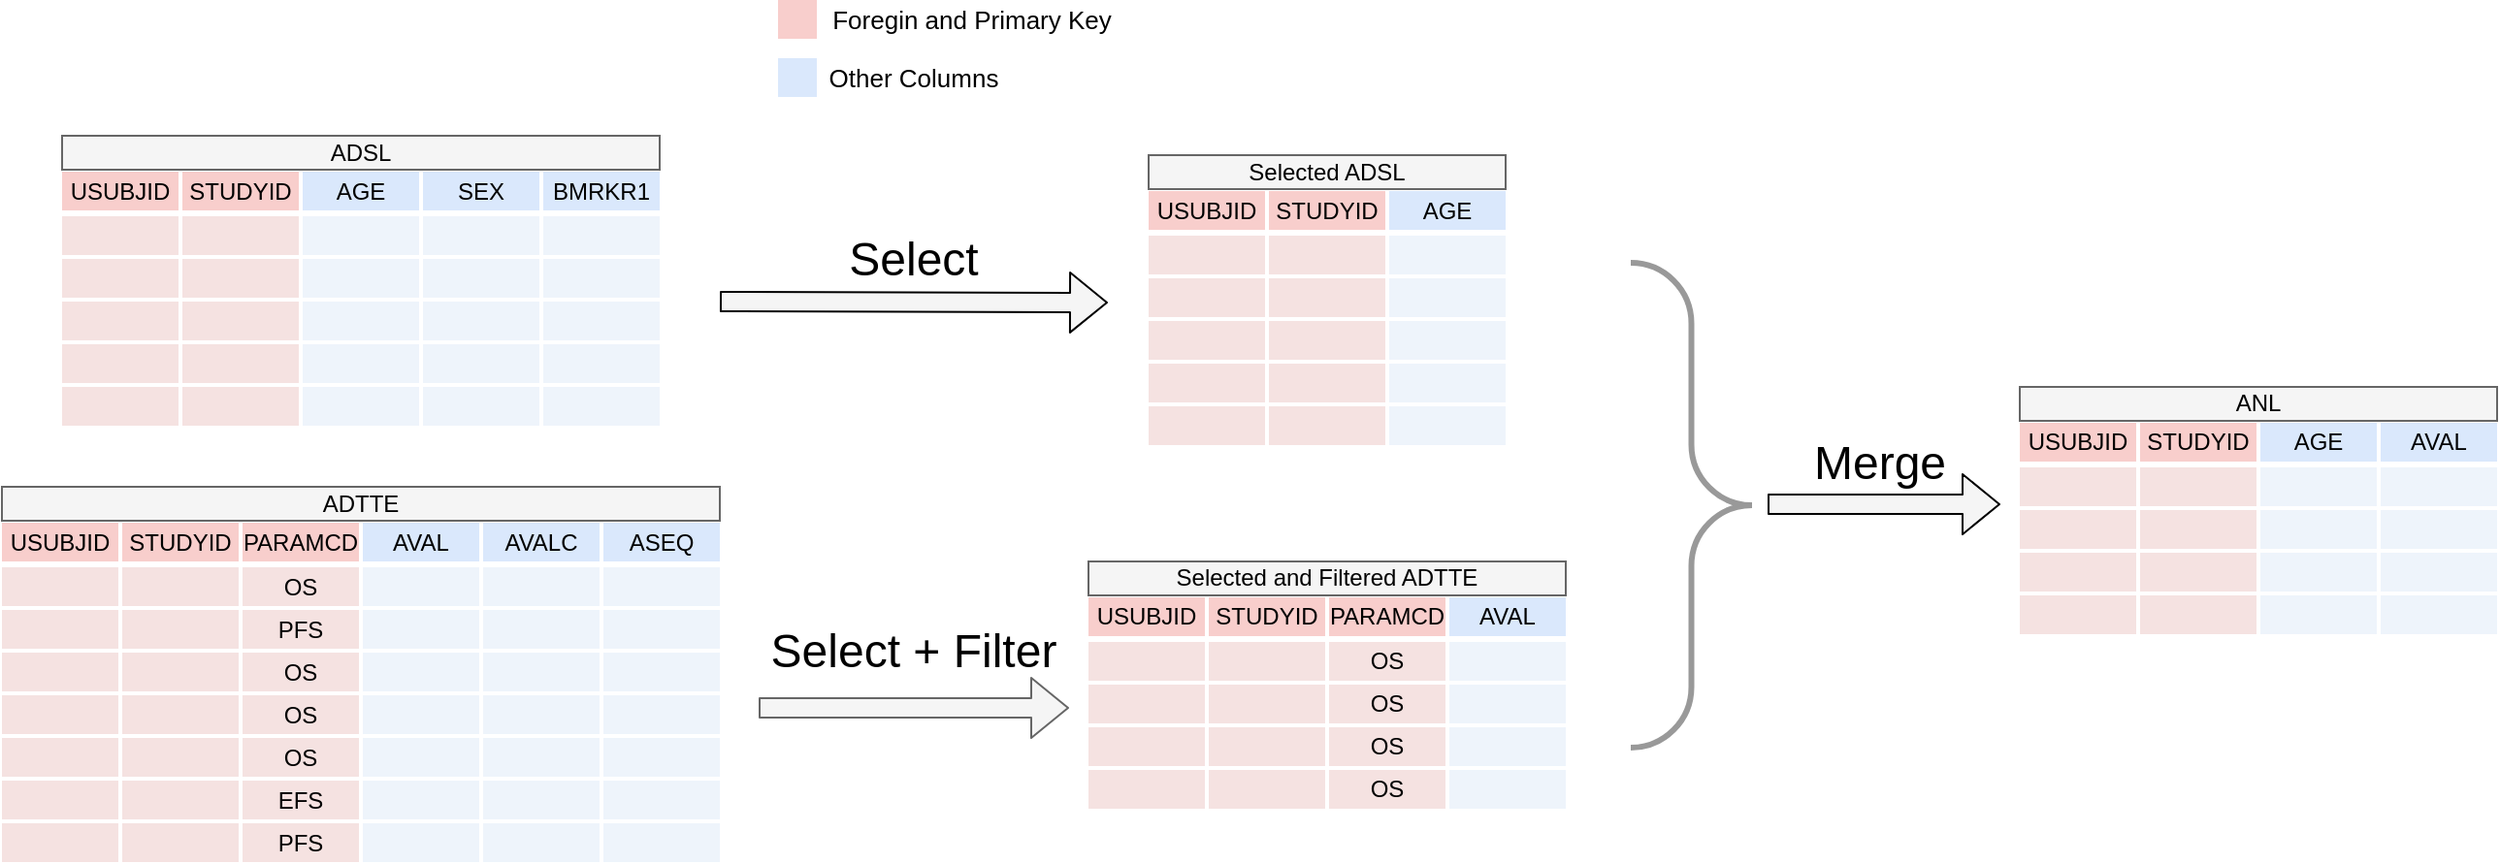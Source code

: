 <mxfile>
    <diagram name="Page-1" id="Af2CoAbSZcckCuTcOnmQ">
        <mxGraphModel dx="464" dy="546" grid="1" gridSize="10" guides="1" tooltips="1" connect="1" arrows="1" fold="1" page="1" pageScale="1" pageWidth="827" pageHeight="1169" math="0" shadow="0">
            <root>
                <mxCell id="0"/>
                <mxCell id="1" parent="0"/>
                <mxCell id="42" value="ADSL" style="rounded=0;whiteSpace=wrap;html=1;fillColor=#f5f5f5;strokeColor=#666666;fontColor=#000000;" parent="1" vertex="1">
                    <mxGeometry x="221" y="450" width="308" height="17.5" as="geometry"/>
                </mxCell>
                <mxCell id="57" value="USUBJID" style="rounded=0;whiteSpace=wrap;html=1;fillColor=#f8cecc;strokeColor=none;" vertex="1" parent="1">
                    <mxGeometry x="221" y="468.5" width="60" height="20" as="geometry"/>
                </mxCell>
                <mxCell id="61" value="STUDYID" style="rounded=0;whiteSpace=wrap;html=1;fillColor=#f8cecc;strokeColor=none;" vertex="1" parent="1">
                    <mxGeometry x="283" y="468.5" width="60" height="20" as="geometry"/>
                </mxCell>
                <mxCell id="62" value="AGE" style="rounded=0;whiteSpace=wrap;html=1;fillColor=#dae8fc;strokeColor=none;" vertex="1" parent="1">
                    <mxGeometry x="345" y="468.5" width="60" height="20" as="geometry"/>
                </mxCell>
                <mxCell id="63" value="SEX" style="rounded=0;whiteSpace=wrap;html=1;fillColor=#dae8fc;strokeColor=none;" vertex="1" parent="1">
                    <mxGeometry x="407" y="468.5" width="60" height="20" as="geometry"/>
                </mxCell>
                <mxCell id="64" value="BMRKR1" style="rounded=0;whiteSpace=wrap;html=1;fillColor=#dae8fc;strokeColor=none;" vertex="1" parent="1">
                    <mxGeometry x="469" y="468.5" width="60" height="20" as="geometry"/>
                </mxCell>
                <mxCell id="67" value="" style="rounded=0;whiteSpace=wrap;html=1;fillColor=#f5e2e1;strokeColor=none;" vertex="1" parent="1">
                    <mxGeometry x="221" y="491.5" width="60" height="20" as="geometry"/>
                </mxCell>
                <mxCell id="68" value="" style="rounded=0;whiteSpace=wrap;html=1;fillColor=#f5e2e1;strokeColor=none;" vertex="1" parent="1">
                    <mxGeometry x="283" y="491.5" width="60" height="20" as="geometry"/>
                </mxCell>
                <mxCell id="69" value="" style="rounded=0;whiteSpace=wrap;html=1;fillColor=#eef4fb;strokeColor=none;" vertex="1" parent="1">
                    <mxGeometry x="345" y="491.5" width="60" height="20" as="geometry"/>
                </mxCell>
                <mxCell id="70" value="" style="rounded=0;whiteSpace=wrap;html=1;fillColor=#eef4fb;strokeColor=none;" vertex="1" parent="1">
                    <mxGeometry x="407" y="491.5" width="60" height="20" as="geometry"/>
                </mxCell>
                <mxCell id="71" value="" style="rounded=0;whiteSpace=wrap;html=1;fillColor=#eef4fb;strokeColor=none;" vertex="1" parent="1">
                    <mxGeometry x="469" y="491.5" width="60" height="20" as="geometry"/>
                </mxCell>
                <mxCell id="72" value="" style="rounded=0;whiteSpace=wrap;html=1;fillColor=#f5e2e1;strokeColor=none;" vertex="1" parent="1">
                    <mxGeometry x="221" y="513.5" width="60" height="20" as="geometry"/>
                </mxCell>
                <mxCell id="73" value="" style="rounded=0;whiteSpace=wrap;html=1;fillColor=#f5e2e1;strokeColor=none;" vertex="1" parent="1">
                    <mxGeometry x="283" y="513.5" width="60" height="20" as="geometry"/>
                </mxCell>
                <mxCell id="74" value="" style="rounded=0;whiteSpace=wrap;html=1;fillColor=#eef4fb;strokeColor=none;" vertex="1" parent="1">
                    <mxGeometry x="345" y="513.5" width="60" height="20" as="geometry"/>
                </mxCell>
                <mxCell id="75" value="" style="rounded=0;whiteSpace=wrap;html=1;fillColor=#eef4fb;strokeColor=none;" vertex="1" parent="1">
                    <mxGeometry x="407" y="513.5" width="60" height="20" as="geometry"/>
                </mxCell>
                <mxCell id="76" value="" style="rounded=0;whiteSpace=wrap;html=1;fillColor=#eef4fb;strokeColor=none;" vertex="1" parent="1">
                    <mxGeometry x="469" y="513.5" width="60" height="20" as="geometry"/>
                </mxCell>
                <mxCell id="77" value="" style="rounded=0;whiteSpace=wrap;html=1;fillColor=#f5e2e1;strokeColor=none;" vertex="1" parent="1">
                    <mxGeometry x="221" y="535.5" width="60" height="20" as="geometry"/>
                </mxCell>
                <mxCell id="78" value="" style="rounded=0;whiteSpace=wrap;html=1;fillColor=#f5e2e1;strokeColor=none;" vertex="1" parent="1">
                    <mxGeometry x="283" y="535.5" width="60" height="20" as="geometry"/>
                </mxCell>
                <mxCell id="79" value="" style="rounded=0;whiteSpace=wrap;html=1;fillColor=#eef4fb;strokeColor=none;" vertex="1" parent="1">
                    <mxGeometry x="345" y="535.5" width="60" height="20" as="geometry"/>
                </mxCell>
                <mxCell id="80" value="" style="rounded=0;whiteSpace=wrap;html=1;fillColor=#eef4fb;strokeColor=none;" vertex="1" parent="1">
                    <mxGeometry x="407" y="535.5" width="60" height="20" as="geometry"/>
                </mxCell>
                <mxCell id="81" value="" style="rounded=0;whiteSpace=wrap;html=1;fillColor=#eef4fb;strokeColor=none;" vertex="1" parent="1">
                    <mxGeometry x="469" y="535.5" width="60" height="20" as="geometry"/>
                </mxCell>
                <mxCell id="82" value="" style="rounded=0;whiteSpace=wrap;html=1;fillColor=#f5e2e1;strokeColor=none;" vertex="1" parent="1">
                    <mxGeometry x="221" y="557.5" width="60" height="20" as="geometry"/>
                </mxCell>
                <mxCell id="83" value="" style="rounded=0;whiteSpace=wrap;html=1;fillColor=#f5e2e1;strokeColor=none;" vertex="1" parent="1">
                    <mxGeometry x="283" y="557.5" width="60" height="20" as="geometry"/>
                </mxCell>
                <mxCell id="84" value="" style="rounded=0;whiteSpace=wrap;html=1;fillColor=#eef4fb;strokeColor=none;" vertex="1" parent="1">
                    <mxGeometry x="345" y="557.5" width="60" height="20" as="geometry"/>
                </mxCell>
                <mxCell id="85" value="" style="rounded=0;whiteSpace=wrap;html=1;fillColor=#eef4fb;strokeColor=none;" vertex="1" parent="1">
                    <mxGeometry x="407" y="557.5" width="60" height="20" as="geometry"/>
                </mxCell>
                <mxCell id="86" value="" style="rounded=0;whiteSpace=wrap;html=1;fillColor=#eef4fb;strokeColor=none;" vertex="1" parent="1">
                    <mxGeometry x="469" y="557.5" width="60" height="20" as="geometry"/>
                </mxCell>
                <mxCell id="87" value="" style="rounded=0;whiteSpace=wrap;html=1;fillColor=#f5e2e1;strokeColor=none;" vertex="1" parent="1">
                    <mxGeometry x="221" y="579.5" width="60" height="20" as="geometry"/>
                </mxCell>
                <mxCell id="88" value="" style="rounded=0;whiteSpace=wrap;html=1;fillColor=#f5e2e1;strokeColor=none;" vertex="1" parent="1">
                    <mxGeometry x="283" y="579.5" width="60" height="20" as="geometry"/>
                </mxCell>
                <mxCell id="89" value="" style="rounded=0;whiteSpace=wrap;html=1;fillColor=#eef4fb;strokeColor=none;" vertex="1" parent="1">
                    <mxGeometry x="345" y="579.5" width="60" height="20" as="geometry"/>
                </mxCell>
                <mxCell id="90" value="" style="rounded=0;whiteSpace=wrap;html=1;fillColor=#eef4fb;strokeColor=none;" vertex="1" parent="1">
                    <mxGeometry x="407" y="579.5" width="60" height="20" as="geometry"/>
                </mxCell>
                <mxCell id="91" value="" style="rounded=0;whiteSpace=wrap;html=1;fillColor=#eef4fb;strokeColor=none;" vertex="1" parent="1">
                    <mxGeometry x="469" y="579.5" width="60" height="20" as="geometry"/>
                </mxCell>
                <mxCell id="113" value="" style="rounded=0;whiteSpace=wrap;html=1;fillColor=#f8cecc;strokeColor=none;fontSize=13;" vertex="1" parent="1">
                    <mxGeometry x="590" y="380" width="20" height="20" as="geometry"/>
                </mxCell>
                <mxCell id="115" value="" style="rounded=0;whiteSpace=wrap;html=1;fillColor=#dae8fc;strokeColor=none;fontSize=13;" vertex="1" parent="1">
                    <mxGeometry x="590" y="410" width="20" height="20" as="geometry"/>
                </mxCell>
                <mxCell id="116" value="&lt;font color=&quot;#000000&quot; style=&quot;font-size: 13px;&quot;&gt;Foregin and Primary Key&lt;/font&gt;" style="text;html=1;strokeColor=none;fillColor=none;align=center;verticalAlign=middle;whiteSpace=wrap;rounded=0;fontColor=#00ffff;fontSize=13;" vertex="1" parent="1">
                    <mxGeometry x="610" y="382.5" width="160" height="15" as="geometry"/>
                </mxCell>
                <mxCell id="117" value="&lt;font color=&quot;#000000&quot; style=&quot;font-size: 13px;&quot;&gt;Other Columns&lt;/font&gt;" style="text;html=1;strokeColor=none;fillColor=none;align=center;verticalAlign=middle;whiteSpace=wrap;rounded=0;fontColor=#00ffff;fontSize=13;" vertex="1" parent="1">
                    <mxGeometry x="615" y="412.5" width="90" height="15" as="geometry"/>
                </mxCell>
                <mxCell id="119" value="STUDYID" style="rounded=0;whiteSpace=wrap;html=1;fillColor=#f8cecc;strokeColor=none;" vertex="1" parent="1">
                    <mxGeometry x="252" y="649.5" width="60" height="20" as="geometry"/>
                </mxCell>
                <mxCell id="120" value="PARAMCD" style="rounded=0;whiteSpace=wrap;html=1;fillColor=#f8cecc;strokeColor=none;" vertex="1" parent="1">
                    <mxGeometry x="314" y="649.5" width="60" height="20" as="geometry"/>
                </mxCell>
                <mxCell id="121" value="AVAL" style="rounded=0;whiteSpace=wrap;html=1;fillColor=#dae8fc;strokeColor=none;" vertex="1" parent="1">
                    <mxGeometry x="376" y="649.5" width="60" height="20" as="geometry"/>
                </mxCell>
                <mxCell id="122" value="AVALC" style="rounded=0;whiteSpace=wrap;html=1;fillColor=#dae8fc;strokeColor=none;" vertex="1" parent="1">
                    <mxGeometry x="438" y="649.5" width="60" height="20" as="geometry"/>
                </mxCell>
                <mxCell id="123" value="ASEQ" style="rounded=0;whiteSpace=wrap;html=1;fillColor=#dae8fc;strokeColor=none;" vertex="1" parent="1">
                    <mxGeometry x="500" y="649.5" width="60" height="20" as="geometry"/>
                </mxCell>
                <mxCell id="124" value="" style="rounded=0;whiteSpace=wrap;html=1;fillColor=#f5e2e1;strokeColor=none;" vertex="1" parent="1">
                    <mxGeometry x="252" y="672.5" width="60" height="20" as="geometry"/>
                </mxCell>
                <mxCell id="125" value="OS" style="rounded=0;whiteSpace=wrap;html=1;fillColor=#f5e2e1;strokeColor=none;" vertex="1" parent="1">
                    <mxGeometry x="314" y="672.5" width="60" height="20" as="geometry"/>
                </mxCell>
                <mxCell id="126" value="" style="rounded=0;whiteSpace=wrap;html=1;fillColor=#eef4fb;strokeColor=none;" vertex="1" parent="1">
                    <mxGeometry x="376" y="672.5" width="60" height="20" as="geometry"/>
                </mxCell>
                <mxCell id="127" value="" style="rounded=0;whiteSpace=wrap;html=1;fillColor=#eef4fb;strokeColor=none;" vertex="1" parent="1">
                    <mxGeometry x="438" y="672.5" width="60" height="20" as="geometry"/>
                </mxCell>
                <mxCell id="128" value="" style="rounded=0;whiteSpace=wrap;html=1;fillColor=#eef4fb;strokeColor=none;" vertex="1" parent="1">
                    <mxGeometry x="500" y="672.5" width="60" height="20" as="geometry"/>
                </mxCell>
                <mxCell id="129" value="" style="rounded=0;whiteSpace=wrap;html=1;fillColor=#f5e2e1;strokeColor=none;" vertex="1" parent="1">
                    <mxGeometry x="252" y="694.5" width="60" height="20" as="geometry"/>
                </mxCell>
                <mxCell id="130" value="PFS" style="rounded=0;whiteSpace=wrap;html=1;fillColor=#f5e2e1;strokeColor=none;" vertex="1" parent="1">
                    <mxGeometry x="314" y="694.5" width="60" height="20" as="geometry"/>
                </mxCell>
                <mxCell id="131" value="" style="rounded=0;whiteSpace=wrap;html=1;fillColor=#eef4fb;strokeColor=none;" vertex="1" parent="1">
                    <mxGeometry x="376" y="694.5" width="60" height="20" as="geometry"/>
                </mxCell>
                <mxCell id="132" value="" style="rounded=0;whiteSpace=wrap;html=1;fillColor=#eef4fb;strokeColor=none;" vertex="1" parent="1">
                    <mxGeometry x="438" y="694.5" width="60" height="20" as="geometry"/>
                </mxCell>
                <mxCell id="133" value="" style="rounded=0;whiteSpace=wrap;html=1;fillColor=#eef4fb;strokeColor=none;" vertex="1" parent="1">
                    <mxGeometry x="500" y="694.5" width="60" height="20" as="geometry"/>
                </mxCell>
                <mxCell id="134" value="" style="rounded=0;whiteSpace=wrap;html=1;fillColor=#f5e2e1;strokeColor=none;" vertex="1" parent="1">
                    <mxGeometry x="252" y="716.5" width="60" height="20" as="geometry"/>
                </mxCell>
                <mxCell id="135" value="OS" style="rounded=0;whiteSpace=wrap;html=1;fillColor=#f5e2e1;strokeColor=none;" vertex="1" parent="1">
                    <mxGeometry x="314" y="716.5" width="60" height="20" as="geometry"/>
                </mxCell>
                <mxCell id="136" value="" style="rounded=0;whiteSpace=wrap;html=1;fillColor=#eef4fb;strokeColor=none;" vertex="1" parent="1">
                    <mxGeometry x="376" y="716.5" width="60" height="20" as="geometry"/>
                </mxCell>
                <mxCell id="137" value="" style="rounded=0;whiteSpace=wrap;html=1;fillColor=#eef4fb;strokeColor=none;" vertex="1" parent="1">
                    <mxGeometry x="438" y="716.5" width="60" height="20" as="geometry"/>
                </mxCell>
                <mxCell id="138" value="" style="rounded=0;whiteSpace=wrap;html=1;fillColor=#eef4fb;strokeColor=none;" vertex="1" parent="1">
                    <mxGeometry x="500" y="716.5" width="60" height="20" as="geometry"/>
                </mxCell>
                <mxCell id="139" value="" style="rounded=0;whiteSpace=wrap;html=1;fillColor=#f5e2e1;strokeColor=none;" vertex="1" parent="1">
                    <mxGeometry x="252" y="738.5" width="60" height="20" as="geometry"/>
                </mxCell>
                <mxCell id="140" value="OS" style="rounded=0;whiteSpace=wrap;html=1;fillColor=#f5e2e1;strokeColor=none;" vertex="1" parent="1">
                    <mxGeometry x="314" y="738.5" width="60" height="20" as="geometry"/>
                </mxCell>
                <mxCell id="141" value="" style="rounded=0;whiteSpace=wrap;html=1;fillColor=#eef4fb;strokeColor=none;" vertex="1" parent="1">
                    <mxGeometry x="376" y="738.5" width="60" height="20" as="geometry"/>
                </mxCell>
                <mxCell id="142" value="" style="rounded=0;whiteSpace=wrap;html=1;fillColor=#eef4fb;strokeColor=none;" vertex="1" parent="1">
                    <mxGeometry x="438" y="738.5" width="60" height="20" as="geometry"/>
                </mxCell>
                <mxCell id="143" value="" style="rounded=0;whiteSpace=wrap;html=1;fillColor=#eef4fb;strokeColor=none;" vertex="1" parent="1">
                    <mxGeometry x="500" y="738.5" width="60" height="20" as="geometry"/>
                </mxCell>
                <mxCell id="144" value="" style="rounded=0;whiteSpace=wrap;html=1;fillColor=#f5e2e1;strokeColor=none;" vertex="1" parent="1">
                    <mxGeometry x="252" y="760.5" width="60" height="20" as="geometry"/>
                </mxCell>
                <mxCell id="145" value="OS" style="rounded=0;whiteSpace=wrap;html=1;fillColor=#f5e2e1;strokeColor=none;" vertex="1" parent="1">
                    <mxGeometry x="314" y="760.5" width="60" height="20" as="geometry"/>
                </mxCell>
                <mxCell id="146" value="" style="rounded=0;whiteSpace=wrap;html=1;fillColor=#eef4fb;strokeColor=none;" vertex="1" parent="1">
                    <mxGeometry x="376" y="760.5" width="60" height="20" as="geometry"/>
                </mxCell>
                <mxCell id="147" value="" style="rounded=0;whiteSpace=wrap;html=1;fillColor=#eef4fb;strokeColor=none;" vertex="1" parent="1">
                    <mxGeometry x="438" y="760.5" width="60" height="20" as="geometry"/>
                </mxCell>
                <mxCell id="148" value="" style="rounded=0;whiteSpace=wrap;html=1;fillColor=#eef4fb;strokeColor=none;" vertex="1" parent="1">
                    <mxGeometry x="500" y="760.5" width="60" height="20" as="geometry"/>
                </mxCell>
                <mxCell id="149" value="" style="rounded=0;whiteSpace=wrap;html=1;fillColor=#f5e2e1;strokeColor=none;" vertex="1" parent="1">
                    <mxGeometry x="252" y="782.5" width="60" height="20" as="geometry"/>
                </mxCell>
                <mxCell id="150" value="EFS" style="rounded=0;whiteSpace=wrap;html=1;fillColor=#f5e2e1;strokeColor=none;" vertex="1" parent="1">
                    <mxGeometry x="314" y="782.5" width="60" height="20" as="geometry"/>
                </mxCell>
                <mxCell id="151" value="" style="rounded=0;whiteSpace=wrap;html=1;fillColor=#eef4fb;strokeColor=none;" vertex="1" parent="1">
                    <mxGeometry x="376" y="782.5" width="60" height="20" as="geometry"/>
                </mxCell>
                <mxCell id="152" value="" style="rounded=0;whiteSpace=wrap;html=1;fillColor=#eef4fb;strokeColor=none;" vertex="1" parent="1">
                    <mxGeometry x="438" y="782.5" width="60" height="20" as="geometry"/>
                </mxCell>
                <mxCell id="153" value="" style="rounded=0;whiteSpace=wrap;html=1;fillColor=#eef4fb;strokeColor=none;" vertex="1" parent="1">
                    <mxGeometry x="500" y="782.5" width="60" height="20" as="geometry"/>
                </mxCell>
                <mxCell id="154" value="" style="rounded=0;whiteSpace=wrap;html=1;fillColor=#f5e2e1;strokeColor=none;" vertex="1" parent="1">
                    <mxGeometry x="252" y="804.5" width="60" height="20" as="geometry"/>
                </mxCell>
                <mxCell id="155" value="PFS" style="rounded=0;whiteSpace=wrap;html=1;fillColor=#f5e2e1;strokeColor=none;" vertex="1" parent="1">
                    <mxGeometry x="314" y="804.5" width="60" height="20" as="geometry"/>
                </mxCell>
                <mxCell id="156" value="" style="rounded=0;whiteSpace=wrap;html=1;fillColor=#eef4fb;strokeColor=none;" vertex="1" parent="1">
                    <mxGeometry x="376" y="804.5" width="60" height="20" as="geometry"/>
                </mxCell>
                <mxCell id="157" value="" style="rounded=0;whiteSpace=wrap;html=1;fillColor=#eef4fb;strokeColor=none;" vertex="1" parent="1">
                    <mxGeometry x="438" y="804.5" width="60" height="20" as="geometry"/>
                </mxCell>
                <mxCell id="158" value="" style="rounded=0;whiteSpace=wrap;html=1;fillColor=#eef4fb;strokeColor=none;" vertex="1" parent="1">
                    <mxGeometry x="500" y="804.5" width="60" height="20" as="geometry"/>
                </mxCell>
                <mxCell id="169" value="USUBJID" style="rounded=0;whiteSpace=wrap;html=1;fillColor=#f8cecc;strokeColor=none;" vertex="1" parent="1">
                    <mxGeometry x="190" y="649.5" width="60" height="20" as="geometry"/>
                </mxCell>
                <mxCell id="170" value="" style="rounded=0;whiteSpace=wrap;html=1;fillColor=#f5e2e1;strokeColor=none;" vertex="1" parent="1">
                    <mxGeometry x="190" y="672.5" width="60" height="20" as="geometry"/>
                </mxCell>
                <mxCell id="171" value="" style="rounded=0;whiteSpace=wrap;html=1;fillColor=#f5e2e1;strokeColor=none;" vertex="1" parent="1">
                    <mxGeometry x="190" y="694.5" width="60" height="20" as="geometry"/>
                </mxCell>
                <mxCell id="172" value="" style="rounded=0;whiteSpace=wrap;html=1;fillColor=#f5e2e1;strokeColor=none;" vertex="1" parent="1">
                    <mxGeometry x="190" y="716.5" width="60" height="20" as="geometry"/>
                </mxCell>
                <mxCell id="173" value="" style="rounded=0;whiteSpace=wrap;html=1;fillColor=#f5e2e1;strokeColor=none;" vertex="1" parent="1">
                    <mxGeometry x="190" y="738.5" width="60" height="20" as="geometry"/>
                </mxCell>
                <mxCell id="174" value="" style="rounded=0;whiteSpace=wrap;html=1;fillColor=#f5e2e1;strokeColor=none;" vertex="1" parent="1">
                    <mxGeometry x="190" y="760.5" width="60" height="20" as="geometry"/>
                </mxCell>
                <mxCell id="175" value="" style="rounded=0;whiteSpace=wrap;html=1;fillColor=#f5e2e1;strokeColor=none;" vertex="1" parent="1">
                    <mxGeometry x="190" y="782.5" width="60" height="20" as="geometry"/>
                </mxCell>
                <mxCell id="176" value="" style="rounded=0;whiteSpace=wrap;html=1;fillColor=#f5e2e1;strokeColor=none;" vertex="1" parent="1">
                    <mxGeometry x="190" y="804.5" width="60" height="20" as="geometry"/>
                </mxCell>
                <mxCell id="179" value="ADTTE" style="rounded=0;whiteSpace=wrap;html=1;fillColor=#f5f5f5;strokeColor=#666666;fontColor=#000000;" vertex="1" parent="1">
                    <mxGeometry x="190" y="631" width="370" height="17.5" as="geometry"/>
                </mxCell>
                <mxCell id="180" value="" style="shape=flexArrow;endArrow=classic;html=1;fontColor=#000000;fillColor=#f5f5f5;strokeColor=default;" edge="1" parent="1">
                    <mxGeometry width="50" height="50" relative="1" as="geometry">
                        <mxPoint x="560" y="535.5" as="sourcePoint"/>
                        <mxPoint x="760" y="536" as="targetPoint"/>
                    </mxGeometry>
                </mxCell>
                <mxCell id="181" value="Selected ADSL" style="rounded=0;whiteSpace=wrap;html=1;fillColor=#f5f5f5;strokeColor=#666666;fontColor=#000000;" vertex="1" parent="1">
                    <mxGeometry x="781" y="460" width="184" height="17.5" as="geometry"/>
                </mxCell>
                <mxCell id="182" value="USUBJID" style="rounded=0;whiteSpace=wrap;html=1;fillColor=#f8cecc;strokeColor=none;" vertex="1" parent="1">
                    <mxGeometry x="781" y="478.5" width="60" height="20" as="geometry"/>
                </mxCell>
                <mxCell id="183" value="STUDYID" style="rounded=0;whiteSpace=wrap;html=1;fillColor=#f8cecc;strokeColor=none;" vertex="1" parent="1">
                    <mxGeometry x="843" y="478.5" width="60" height="20" as="geometry"/>
                </mxCell>
                <mxCell id="184" value="AGE" style="rounded=0;whiteSpace=wrap;html=1;fillColor=#dae8fc;strokeColor=none;" vertex="1" parent="1">
                    <mxGeometry x="905" y="478.5" width="60" height="20" as="geometry"/>
                </mxCell>
                <mxCell id="187" value="" style="rounded=0;whiteSpace=wrap;html=1;fillColor=#f5e2e1;strokeColor=none;" vertex="1" parent="1">
                    <mxGeometry x="781" y="501.5" width="60" height="20" as="geometry"/>
                </mxCell>
                <mxCell id="188" value="" style="rounded=0;whiteSpace=wrap;html=1;fillColor=#f5e2e1;strokeColor=none;" vertex="1" parent="1">
                    <mxGeometry x="843" y="501.5" width="60" height="20" as="geometry"/>
                </mxCell>
                <mxCell id="189" value="" style="rounded=0;whiteSpace=wrap;html=1;fillColor=#eef4fb;strokeColor=none;" vertex="1" parent="1">
                    <mxGeometry x="905" y="501.5" width="60" height="20" as="geometry"/>
                </mxCell>
                <mxCell id="192" value="" style="rounded=0;whiteSpace=wrap;html=1;fillColor=#f5e2e1;strokeColor=none;" vertex="1" parent="1">
                    <mxGeometry x="781" y="523.5" width="60" height="20" as="geometry"/>
                </mxCell>
                <mxCell id="193" value="" style="rounded=0;whiteSpace=wrap;html=1;fillColor=#f5e2e1;strokeColor=none;" vertex="1" parent="1">
                    <mxGeometry x="843" y="523.5" width="60" height="20" as="geometry"/>
                </mxCell>
                <mxCell id="194" value="" style="rounded=0;whiteSpace=wrap;html=1;fillColor=#eef4fb;strokeColor=none;" vertex="1" parent="1">
                    <mxGeometry x="905" y="523.5" width="60" height="20" as="geometry"/>
                </mxCell>
                <mxCell id="197" value="" style="rounded=0;whiteSpace=wrap;html=1;fillColor=#f5e2e1;strokeColor=none;" vertex="1" parent="1">
                    <mxGeometry x="781" y="545.5" width="60" height="20" as="geometry"/>
                </mxCell>
                <mxCell id="198" value="" style="rounded=0;whiteSpace=wrap;html=1;fillColor=#f5e2e1;strokeColor=none;" vertex="1" parent="1">
                    <mxGeometry x="843" y="545.5" width="60" height="20" as="geometry"/>
                </mxCell>
                <mxCell id="199" value="" style="rounded=0;whiteSpace=wrap;html=1;fillColor=#eef4fb;strokeColor=none;" vertex="1" parent="1">
                    <mxGeometry x="905" y="545.5" width="60" height="20" as="geometry"/>
                </mxCell>
                <mxCell id="202" value="" style="rounded=0;whiteSpace=wrap;html=1;fillColor=#f5e2e1;strokeColor=none;" vertex="1" parent="1">
                    <mxGeometry x="781" y="567.5" width="60" height="20" as="geometry"/>
                </mxCell>
                <mxCell id="203" value="" style="rounded=0;whiteSpace=wrap;html=1;fillColor=#f5e2e1;strokeColor=none;" vertex="1" parent="1">
                    <mxGeometry x="843" y="567.5" width="60" height="20" as="geometry"/>
                </mxCell>
                <mxCell id="204" value="" style="rounded=0;whiteSpace=wrap;html=1;fillColor=#eef4fb;strokeColor=none;" vertex="1" parent="1">
                    <mxGeometry x="905" y="567.5" width="60" height="20" as="geometry"/>
                </mxCell>
                <mxCell id="207" value="" style="rounded=0;whiteSpace=wrap;html=1;fillColor=#f5e2e1;strokeColor=none;" vertex="1" parent="1">
                    <mxGeometry x="781" y="589.5" width="60" height="20" as="geometry"/>
                </mxCell>
                <mxCell id="208" value="" style="rounded=0;whiteSpace=wrap;html=1;fillColor=#f5e2e1;strokeColor=none;" vertex="1" parent="1">
                    <mxGeometry x="843" y="589.5" width="60" height="20" as="geometry"/>
                </mxCell>
                <mxCell id="209" value="" style="rounded=0;whiteSpace=wrap;html=1;fillColor=#eef4fb;strokeColor=none;" vertex="1" parent="1">
                    <mxGeometry x="905" y="589.5" width="60" height="20" as="geometry"/>
                </mxCell>
                <mxCell id="285" value="Select" style="text;html=1;strokeColor=none;fillColor=none;align=center;verticalAlign=middle;whiteSpace=wrap;rounded=0;fontColor=#000000;fontSize=24;" vertex="1" parent="1">
                    <mxGeometry x="610" y="505" width="100" height="18.5" as="geometry"/>
                </mxCell>
                <mxCell id="286" value="" style="shape=flexArrow;endArrow=classic;html=1;fontColor=#000000;fillColor=#f5f5f5;strokeColor=#666666;" edge="1" parent="1">
                    <mxGeometry width="50" height="50" relative="1" as="geometry">
                        <mxPoint x="580" y="745" as="sourcePoint"/>
                        <mxPoint x="740" y="745" as="targetPoint"/>
                    </mxGeometry>
                </mxCell>
                <mxCell id="287" value="Select + Filter" style="text;html=1;strokeColor=none;fillColor=none;align=center;verticalAlign=middle;whiteSpace=wrap;rounded=0;fontColor=#000000;fontSize=24;" vertex="1" parent="1">
                    <mxGeometry x="580" y="707" width="160" height="18.5" as="geometry"/>
                </mxCell>
                <mxCell id="288" value="STUDYID" style="rounded=0;whiteSpace=wrap;html=1;fillColor=#f8cecc;strokeColor=none;" vertex="1" parent="1">
                    <mxGeometry x="812" y="688" width="60" height="20" as="geometry"/>
                </mxCell>
                <mxCell id="289" value="PARAMCD" style="rounded=0;whiteSpace=wrap;html=1;fillColor=#f8cecc;strokeColor=none;" vertex="1" parent="1">
                    <mxGeometry x="874" y="688" width="60" height="20" as="geometry"/>
                </mxCell>
                <mxCell id="290" value="AVAL" style="rounded=0;whiteSpace=wrap;html=1;fillColor=#dae8fc;strokeColor=none;" vertex="1" parent="1">
                    <mxGeometry x="936" y="688" width="60" height="20" as="geometry"/>
                </mxCell>
                <mxCell id="293" value="" style="rounded=0;whiteSpace=wrap;html=1;fillColor=#f5e2e1;strokeColor=none;" vertex="1" parent="1">
                    <mxGeometry x="812" y="711" width="60" height="20" as="geometry"/>
                </mxCell>
                <mxCell id="294" value="OS" style="rounded=0;whiteSpace=wrap;html=1;fillColor=#f5e2e1;strokeColor=none;" vertex="1" parent="1">
                    <mxGeometry x="874" y="711" width="60" height="20" as="geometry"/>
                </mxCell>
                <mxCell id="295" value="" style="rounded=0;whiteSpace=wrap;html=1;fillColor=#eef4fb;strokeColor=none;" vertex="1" parent="1">
                    <mxGeometry x="936" y="711" width="60" height="20" as="geometry"/>
                </mxCell>
                <mxCell id="298" value="" style="rounded=0;whiteSpace=wrap;html=1;fillColor=#f5e2e1;strokeColor=none;" vertex="1" parent="1">
                    <mxGeometry x="812" y="733" width="60" height="20" as="geometry"/>
                </mxCell>
                <mxCell id="299" value="OS" style="rounded=0;whiteSpace=wrap;html=1;fillColor=#f5e2e1;strokeColor=none;" vertex="1" parent="1">
                    <mxGeometry x="874" y="733" width="60" height="20" as="geometry"/>
                </mxCell>
                <mxCell id="300" value="" style="rounded=0;whiteSpace=wrap;html=1;fillColor=#eef4fb;strokeColor=none;" vertex="1" parent="1">
                    <mxGeometry x="936" y="733" width="60" height="20" as="geometry"/>
                </mxCell>
                <mxCell id="303" value="" style="rounded=0;whiteSpace=wrap;html=1;fillColor=#f5e2e1;strokeColor=none;" vertex="1" parent="1">
                    <mxGeometry x="812" y="755" width="60" height="20" as="geometry"/>
                </mxCell>
                <mxCell id="304" value="OS" style="rounded=0;whiteSpace=wrap;html=1;fillColor=#f5e2e1;strokeColor=none;" vertex="1" parent="1">
                    <mxGeometry x="874" y="755" width="60" height="20" as="geometry"/>
                </mxCell>
                <mxCell id="305" value="" style="rounded=0;whiteSpace=wrap;html=1;fillColor=#eef4fb;strokeColor=none;" vertex="1" parent="1">
                    <mxGeometry x="936" y="755" width="60" height="20" as="geometry"/>
                </mxCell>
                <mxCell id="308" value="" style="rounded=0;whiteSpace=wrap;html=1;fillColor=#f5e2e1;strokeColor=none;" vertex="1" parent="1">
                    <mxGeometry x="812" y="777" width="60" height="20" as="geometry"/>
                </mxCell>
                <mxCell id="309" value="OS" style="rounded=0;whiteSpace=wrap;html=1;fillColor=#f5e2e1;strokeColor=none;" vertex="1" parent="1">
                    <mxGeometry x="874" y="777" width="60" height="20" as="geometry"/>
                </mxCell>
                <mxCell id="310" value="" style="rounded=0;whiteSpace=wrap;html=1;fillColor=#eef4fb;strokeColor=none;" vertex="1" parent="1">
                    <mxGeometry x="936" y="777" width="60" height="20" as="geometry"/>
                </mxCell>
                <mxCell id="313" value="USUBJID" style="rounded=0;whiteSpace=wrap;html=1;fillColor=#f8cecc;strokeColor=none;" vertex="1" parent="1">
                    <mxGeometry x="750" y="688" width="60" height="20" as="geometry"/>
                </mxCell>
                <mxCell id="314" value="" style="rounded=0;whiteSpace=wrap;html=1;fillColor=#f5e2e1;strokeColor=none;" vertex="1" parent="1">
                    <mxGeometry x="750" y="711" width="60" height="20" as="geometry"/>
                </mxCell>
                <mxCell id="315" value="" style="rounded=0;whiteSpace=wrap;html=1;fillColor=#f5e2e1;strokeColor=none;" vertex="1" parent="1">
                    <mxGeometry x="750" y="733" width="60" height="20" as="geometry"/>
                </mxCell>
                <mxCell id="316" value="" style="rounded=0;whiteSpace=wrap;html=1;fillColor=#f5e2e1;strokeColor=none;" vertex="1" parent="1">
                    <mxGeometry x="750" y="755" width="60" height="20" as="geometry"/>
                </mxCell>
                <mxCell id="317" value="" style="rounded=0;whiteSpace=wrap;html=1;fillColor=#f5e2e1;strokeColor=none;" vertex="1" parent="1">
                    <mxGeometry x="750" y="777" width="60" height="20" as="geometry"/>
                </mxCell>
                <mxCell id="318" value="Selected and Filtered ADTTE" style="rounded=0;whiteSpace=wrap;html=1;fillColor=#f5f5f5;strokeColor=#666666;fontColor=#000000;" vertex="1" parent="1">
                    <mxGeometry x="750" y="669.5" width="246" height="17.5" as="geometry"/>
                </mxCell>
                <mxCell id="320" value="" style="verticalLabelPosition=bottom;shadow=0;dashed=0;align=center;html=1;verticalAlign=top;strokeWidth=3;shape=mxgraph.mockup.markup.curlyBrace;strokeColor=#999999;fontColor=#000000;fillColor=#eef4fb;rotation=90;" vertex="1" parent="1">
                    <mxGeometry x="935.75" y="605.25" width="250" height="70.5" as="geometry"/>
                </mxCell>
                <mxCell id="321" value="" style="shape=flexArrow;endArrow=classic;html=1;fontColor=#000000;fillColor=#f5f5f5;strokeColor=default;" edge="1" parent="1">
                    <mxGeometry width="50" height="50" relative="1" as="geometry">
                        <mxPoint x="1100" y="640" as="sourcePoint"/>
                        <mxPoint x="1220" y="640" as="targetPoint"/>
                    </mxGeometry>
                </mxCell>
                <mxCell id="322" value="Merge" style="text;html=1;strokeColor=none;fillColor=none;align=center;verticalAlign=middle;whiteSpace=wrap;rounded=0;fontColor=#000000;fontSize=24;" vertex="1" parent="1">
                    <mxGeometry x="1108" y="609.5" width="100" height="18.5" as="geometry"/>
                </mxCell>
                <mxCell id="323" value="STUDYID" style="rounded=0;whiteSpace=wrap;html=1;fillColor=#f8cecc;strokeColor=none;" vertex="1" parent="1">
                    <mxGeometry x="1292" y="598" width="60" height="20" as="geometry"/>
                </mxCell>
                <mxCell id="325" value="AVAL" style="rounded=0;whiteSpace=wrap;html=1;fillColor=#dae8fc;strokeColor=none;" vertex="1" parent="1">
                    <mxGeometry x="1416" y="598" width="60" height="20" as="geometry"/>
                </mxCell>
                <mxCell id="326" value="" style="rounded=0;whiteSpace=wrap;html=1;fillColor=#f5e2e1;strokeColor=none;" vertex="1" parent="1">
                    <mxGeometry x="1292" y="621" width="60" height="20" as="geometry"/>
                </mxCell>
                <mxCell id="328" value="" style="rounded=0;whiteSpace=wrap;html=1;fillColor=#eef4fb;strokeColor=none;" vertex="1" parent="1">
                    <mxGeometry x="1416" y="621" width="60" height="20" as="geometry"/>
                </mxCell>
                <mxCell id="329" value="" style="rounded=0;whiteSpace=wrap;html=1;fillColor=#f5e2e1;strokeColor=none;" vertex="1" parent="1">
                    <mxGeometry x="1292" y="643" width="60" height="20" as="geometry"/>
                </mxCell>
                <mxCell id="331" value="" style="rounded=0;whiteSpace=wrap;html=1;fillColor=#eef4fb;strokeColor=none;" vertex="1" parent="1">
                    <mxGeometry x="1416" y="643" width="60" height="20" as="geometry"/>
                </mxCell>
                <mxCell id="332" value="" style="rounded=0;whiteSpace=wrap;html=1;fillColor=#f5e2e1;strokeColor=none;" vertex="1" parent="1">
                    <mxGeometry x="1292" y="665" width="60" height="20" as="geometry"/>
                </mxCell>
                <mxCell id="334" value="" style="rounded=0;whiteSpace=wrap;html=1;fillColor=#eef4fb;strokeColor=none;" vertex="1" parent="1">
                    <mxGeometry x="1416" y="665" width="60" height="20" as="geometry"/>
                </mxCell>
                <mxCell id="335" value="" style="rounded=0;whiteSpace=wrap;html=1;fillColor=#f5e2e1;strokeColor=none;" vertex="1" parent="1">
                    <mxGeometry x="1292" y="687" width="60" height="20" as="geometry"/>
                </mxCell>
                <mxCell id="337" value="" style="rounded=0;whiteSpace=wrap;html=1;fillColor=#eef4fb;strokeColor=none;" vertex="1" parent="1">
                    <mxGeometry x="1416" y="687" width="60" height="20" as="geometry"/>
                </mxCell>
                <mxCell id="338" value="USUBJID" style="rounded=0;whiteSpace=wrap;html=1;fillColor=#f8cecc;strokeColor=none;" vertex="1" parent="1">
                    <mxGeometry x="1230" y="598" width="60" height="20" as="geometry"/>
                </mxCell>
                <mxCell id="339" value="" style="rounded=0;whiteSpace=wrap;html=1;fillColor=#f5e2e1;strokeColor=none;" vertex="1" parent="1">
                    <mxGeometry x="1230" y="621" width="60" height="20" as="geometry"/>
                </mxCell>
                <mxCell id="340" value="" style="rounded=0;whiteSpace=wrap;html=1;fillColor=#f5e2e1;strokeColor=none;" vertex="1" parent="1">
                    <mxGeometry x="1230" y="643" width="60" height="20" as="geometry"/>
                </mxCell>
                <mxCell id="341" value="" style="rounded=0;whiteSpace=wrap;html=1;fillColor=#f5e2e1;strokeColor=none;" vertex="1" parent="1">
                    <mxGeometry x="1230" y="665" width="60" height="20" as="geometry"/>
                </mxCell>
                <mxCell id="342" value="" style="rounded=0;whiteSpace=wrap;html=1;fillColor=#f5e2e1;strokeColor=none;" vertex="1" parent="1">
                    <mxGeometry x="1230" y="687" width="60" height="20" as="geometry"/>
                </mxCell>
                <mxCell id="343" value="ANL" style="rounded=0;whiteSpace=wrap;html=1;fillColor=#f5f5f5;strokeColor=#666666;fontColor=#000000;" vertex="1" parent="1">
                    <mxGeometry x="1230" y="579.5" width="246" height="17.5" as="geometry"/>
                </mxCell>
                <mxCell id="344" value="AGE" style="rounded=0;whiteSpace=wrap;html=1;fillColor=#dae8fc;strokeColor=none;" vertex="1" parent="1">
                    <mxGeometry x="1354" y="598" width="60" height="20" as="geometry"/>
                </mxCell>
                <mxCell id="345" value="" style="rounded=0;whiteSpace=wrap;html=1;fillColor=#eef4fb;strokeColor=none;" vertex="1" parent="1">
                    <mxGeometry x="1354" y="621" width="60" height="20" as="geometry"/>
                </mxCell>
                <mxCell id="346" value="" style="rounded=0;whiteSpace=wrap;html=1;fillColor=#eef4fb;strokeColor=none;" vertex="1" parent="1">
                    <mxGeometry x="1354" y="643" width="60" height="20" as="geometry"/>
                </mxCell>
                <mxCell id="347" value="" style="rounded=0;whiteSpace=wrap;html=1;fillColor=#eef4fb;strokeColor=none;" vertex="1" parent="1">
                    <mxGeometry x="1354" y="665" width="60" height="20" as="geometry"/>
                </mxCell>
                <mxCell id="348" value="" style="rounded=0;whiteSpace=wrap;html=1;fillColor=#eef4fb;strokeColor=none;" vertex="1" parent="1">
                    <mxGeometry x="1354" y="687" width="60" height="20" as="geometry"/>
                </mxCell>
            </root>
        </mxGraphModel>
    </diagram>
</mxfile>